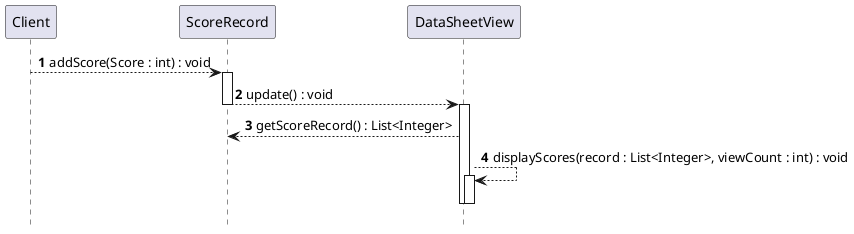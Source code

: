 @startuml

hide footbox
autonumber

participant Client
participant ScoreRecord
participant DataSheetView

Client --> ScoreRecord : addScore(Score : int) : void

activate ScoreRecord
ScoreRecord --> DataSheetView : update() : void
deactivate ScoreRecord

activate DataSheetView
DataSheetView --> ScoreRecord : getScoreRecord() : List<Integer>
DataSheetView --> DataSheetView : displayScores(record : List<Integer>, viewCount : int) : void
activate DataSheetView
deactivate DataSheetView
deactivate DataSheetView

@enduml